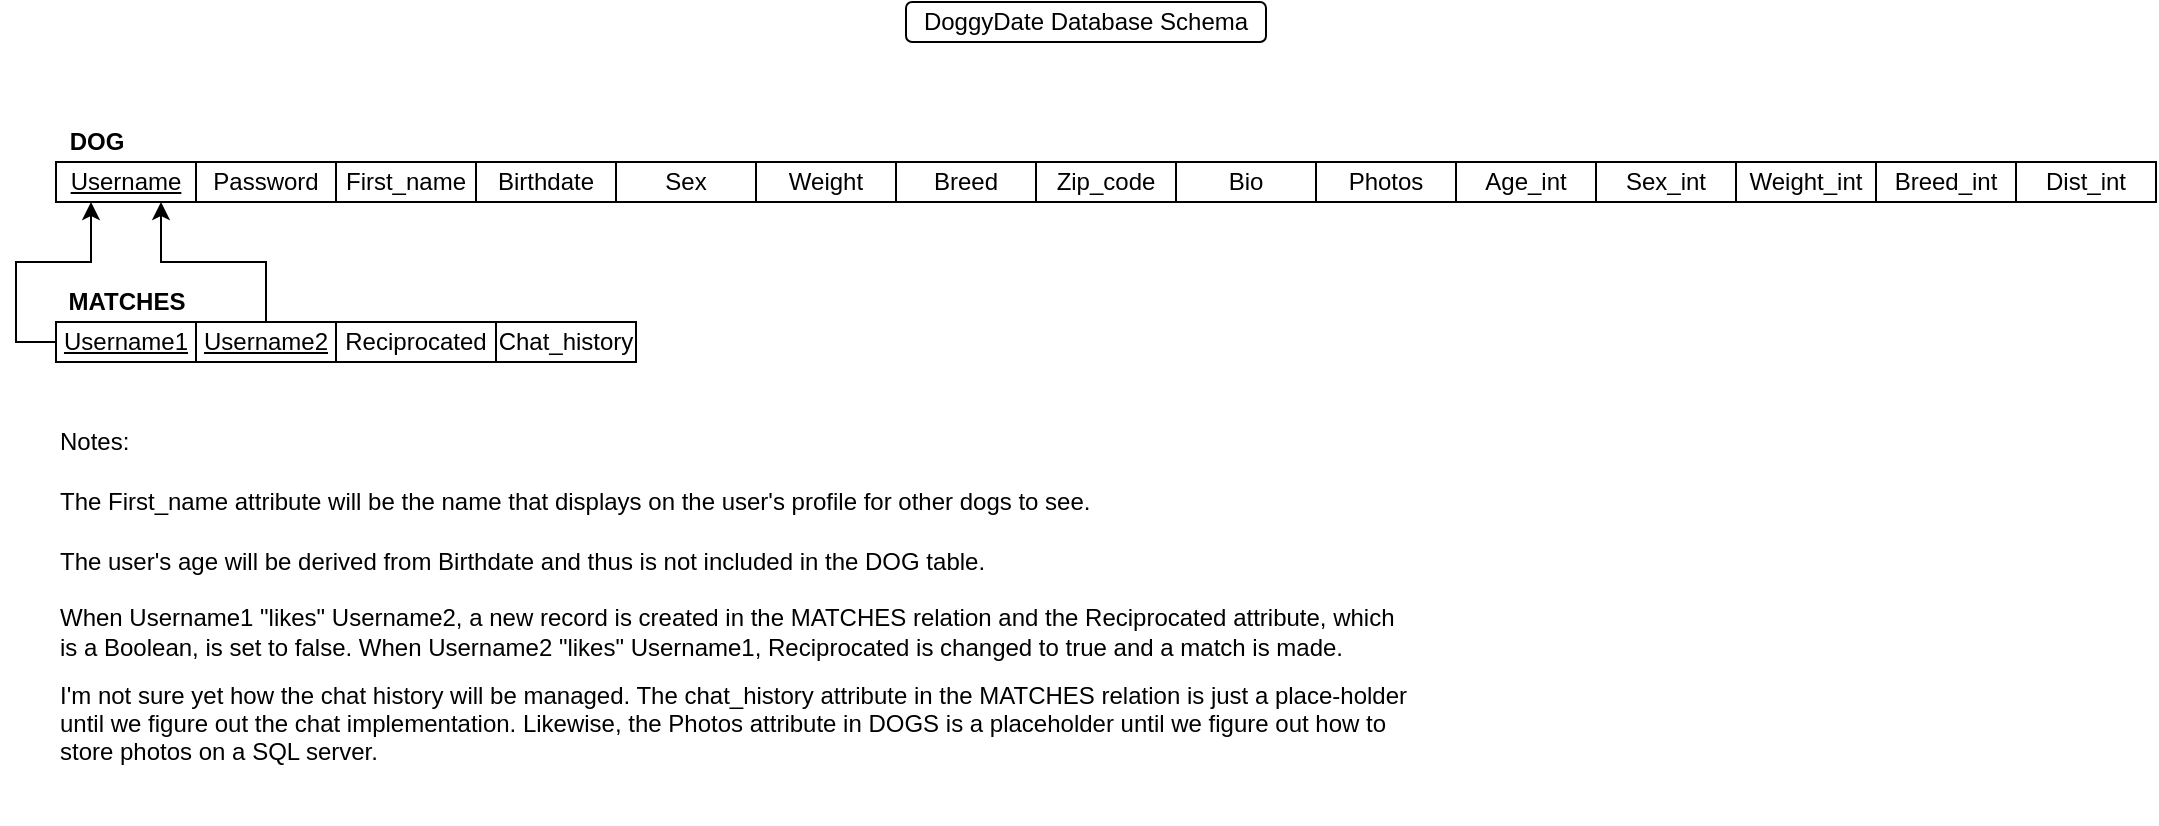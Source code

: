 <mxfile version="13.6.10" type="google"><diagram id="R2lEEEUBdFMjLlhIrx00" name="Page-1"><mxGraphModel dx="2016" dy="569" grid="1" gridSize="10" guides="1" tooltips="1" connect="1" arrows="1" fold="1" page="1" pageScale="1" pageWidth="850" pageHeight="1100" math="0" shadow="0" extFonts="Permanent Marker^https://fonts.googleapis.com/css?family=Permanent+Marker"><root><mxCell id="0"/><mxCell id="1" parent="0"/><mxCell id="er2DGWhzI8aFqKqLN9yp-439" value="DoggyDate Database Schema" style="rounded=1;whiteSpace=wrap;html=1;" parent="1" vertex="1"><mxGeometry x="335" y="20" width="180" height="20" as="geometry"/></mxCell><mxCell id="M6K5o3OEf-PSWKL9TDT4-32" value="Dist_int" style="rounded=0;whiteSpace=wrap;html=1;" vertex="1" parent="1"><mxGeometry x="890" y="100" width="70" height="20" as="geometry"/></mxCell><mxCell id="M6K5o3OEf-PSWKL9TDT4-33" value="Breed_int" style="rounded=0;whiteSpace=wrap;html=1;" vertex="1" parent="1"><mxGeometry x="820" y="100" width="70" height="20" as="geometry"/></mxCell><mxCell id="M6K5o3OEf-PSWKL9TDT4-34" value="Weight_int" style="rounded=0;whiteSpace=wrap;html=1;" vertex="1" parent="1"><mxGeometry x="750" y="100" width="70" height="20" as="geometry"/></mxCell><mxCell id="M6K5o3OEf-PSWKL9TDT4-35" value="Sex_int" style="rounded=0;whiteSpace=wrap;html=1;" vertex="1" parent="1"><mxGeometry x="680" y="100" width="70" height="20" as="geometry"/></mxCell><mxCell id="M6K5o3OEf-PSWKL9TDT4-36" value="Age_int" style="rounded=0;whiteSpace=wrap;html=1;" vertex="1" parent="1"><mxGeometry x="610" y="100" width="70" height="20" as="geometry"/></mxCell><mxCell id="M6K5o3OEf-PSWKL9TDT4-37" value="Photos" style="rounded=0;whiteSpace=wrap;html=1;" vertex="1" parent="1"><mxGeometry x="540" y="100" width="70" height="20" as="geometry"/></mxCell><mxCell id="M6K5o3OEf-PSWKL9TDT4-38" value="Bio" style="rounded=0;whiteSpace=wrap;html=1;" vertex="1" parent="1"><mxGeometry x="470" y="100" width="70" height="20" as="geometry"/></mxCell><mxCell id="M6K5o3OEf-PSWKL9TDT4-45" value="Breed" style="rounded=0;whiteSpace=wrap;html=1;" vertex="1" parent="1"><mxGeometry x="330" y="100" width="70" height="20" as="geometry"/></mxCell><mxCell id="M6K5o3OEf-PSWKL9TDT4-46" value="Weight" style="rounded=0;whiteSpace=wrap;html=1;" vertex="1" parent="1"><mxGeometry x="260" y="100" width="70" height="20" as="geometry"/></mxCell><mxCell id="M6K5o3OEf-PSWKL9TDT4-47" value="Sex" style="rounded=0;whiteSpace=wrap;html=1;" vertex="1" parent="1"><mxGeometry x="190" y="100" width="70" height="20" as="geometry"/></mxCell><mxCell id="M6K5o3OEf-PSWKL9TDT4-29" value="Zip_code" style="rounded=0;whiteSpace=wrap;html=1;" vertex="1" parent="1"><mxGeometry x="400" y="100" width="70" height="20" as="geometry"/></mxCell><mxCell id="M6K5o3OEf-PSWKL9TDT4-19" value="Chat_history" style="rounded=0;whiteSpace=wrap;html=1;" vertex="1" parent="1"><mxGeometry x="130" y="180" width="70" height="20" as="geometry"/></mxCell><mxCell id="M6K5o3OEf-PSWKL9TDT4-51" style="edgeStyle=orthogonalEdgeStyle;rounded=0;orthogonalLoop=1;jettySize=auto;html=1;exitX=0.5;exitY=0;exitDx=0;exitDy=0;entryX=0.75;entryY=1;entryDx=0;entryDy=0;" edge="1" parent="1" source="M6K5o3OEf-PSWKL9TDT4-20" target="M6K5o3OEf-PSWKL9TDT4-10"><mxGeometry relative="1" as="geometry"/></mxCell><mxCell id="M6K5o3OEf-PSWKL9TDT4-20" value="&lt;u&gt;Username2&lt;/u&gt;" style="rounded=0;whiteSpace=wrap;html=1;" vertex="1" parent="1"><mxGeometry x="-20" y="180" width="70" height="20" as="geometry"/></mxCell><mxCell id="M6K5o3OEf-PSWKL9TDT4-55" style="edgeStyle=orthogonalEdgeStyle;rounded=0;orthogonalLoop=1;jettySize=auto;html=1;exitX=0;exitY=0.5;exitDx=0;exitDy=0;entryX=0.25;entryY=1;entryDx=0;entryDy=0;" edge="1" parent="1" source="M6K5o3OEf-PSWKL9TDT4-6" target="M6K5o3OEf-PSWKL9TDT4-10"><mxGeometry relative="1" as="geometry"/></mxCell><mxCell id="M6K5o3OEf-PSWKL9TDT4-6" value="&lt;u&gt;Username1&lt;/u&gt;" style="rounded=0;whiteSpace=wrap;html=1;" vertex="1" parent="1"><mxGeometry x="-90" y="180" width="70" height="20" as="geometry"/></mxCell><mxCell id="M6K5o3OEf-PSWKL9TDT4-7" value="Birthdate" style="rounded=0;whiteSpace=wrap;html=1;" vertex="1" parent="1"><mxGeometry x="120" y="100" width="70" height="20" as="geometry"/></mxCell><mxCell id="M6K5o3OEf-PSWKL9TDT4-8" value="First_name" style="rounded=0;whiteSpace=wrap;html=1;" vertex="1" parent="1"><mxGeometry x="50" y="100" width="70" height="20" as="geometry"/></mxCell><mxCell id="M6K5o3OEf-PSWKL9TDT4-9" value="Password" style="rounded=0;whiteSpace=wrap;html=1;" vertex="1" parent="1"><mxGeometry x="-20" y="100" width="70" height="20" as="geometry"/></mxCell><mxCell id="M6K5o3OEf-PSWKL9TDT4-10" value="&lt;u&gt;Username&lt;/u&gt;" style="rounded=0;whiteSpace=wrap;html=1;" vertex="1" parent="1"><mxGeometry x="-90" y="100" width="70" height="20" as="geometry"/></mxCell><mxCell id="M6K5o3OEf-PSWKL9TDT4-49" value="&lt;b&gt;DOG&lt;/b&gt;" style="text;html=1;align=center;verticalAlign=middle;resizable=0;points=[];autosize=1;" vertex="1" parent="1"><mxGeometry x="-90" y="80" width="40" height="20" as="geometry"/></mxCell><mxCell id="M6K5o3OEf-PSWKL9TDT4-53" value="&lt;b&gt;MATCHES&lt;/b&gt;" style="text;html=1;align=center;verticalAlign=middle;resizable=0;points=[];autosize=1;" vertex="1" parent="1"><mxGeometry x="-90" y="160" width="70" height="20" as="geometry"/></mxCell><mxCell id="M6K5o3OEf-PSWKL9TDT4-57" value="Reciprocated" style="rounded=0;whiteSpace=wrap;html=1;" vertex="1" parent="1"><mxGeometry x="50" y="180" width="80" height="20" as="geometry"/></mxCell><mxCell id="M6K5o3OEf-PSWKL9TDT4-59" value="When Username1 &quot;likes&quot; Username2, a new record is created in the MATCHES relation and the Reciprocated attribute, which is a Boolean, is set to false. When Username2 &quot;likes&quot; Username1, Reciprocated is changed to true and a match is made.&amp;nbsp;" style="text;html=1;strokeColor=none;fillColor=none;align=left;verticalAlign=middle;whiteSpace=wrap;rounded=0;" vertex="1" parent="1"><mxGeometry x="-90" y="320" width="675" height="30" as="geometry"/></mxCell><mxCell id="M6K5o3OEf-PSWKL9TDT4-60" value="The user's age will be derived from Birthdate and thus is not included in the DOG table." style="text;html=1;strokeColor=none;fillColor=none;align=left;verticalAlign=middle;whiteSpace=wrap;rounded=0;" vertex="1" parent="1"><mxGeometry x="-90" y="290" width="515" height="20" as="geometry"/></mxCell><mxCell id="M6K5o3OEf-PSWKL9TDT4-61" value="Notes:" style="text;html=1;align=left;verticalAlign=middle;resizable=0;points=[];autosize=1;" vertex="1" parent="1"><mxGeometry x="-90" y="230" width="50" height="20" as="geometry"/></mxCell><mxCell id="M6K5o3OEf-PSWKL9TDT4-62" value="The First_name attribute will be the name that displays on the user's profile for other dogs to see." style="text;html=1;align=left;verticalAlign=middle;resizable=0;points=[];autosize=1;" vertex="1" parent="1"><mxGeometry x="-90" y="260" width="530" height="20" as="geometry"/></mxCell><mxCell id="M6K5o3OEf-PSWKL9TDT4-63" value="I'm not sure yet how the chat history will be managed. The chat_history attribute in the MATCHES relation is just a place-holder until we figure out the chat implementation. Likewise, the Photos attribute in DOGS is a placeholder until we figure out how to store photos on a SQL server.&amp;nbsp;&lt;br&gt;&lt;br&gt;&amp;nbsp;&amp;nbsp;" style="text;html=1;strokeColor=none;fillColor=none;align=left;verticalAlign=middle;whiteSpace=wrap;rounded=0;" vertex="1" parent="1"><mxGeometry x="-90" y="380" width="680" height="30" as="geometry"/></mxCell></root></mxGraphModel></diagram></mxfile>